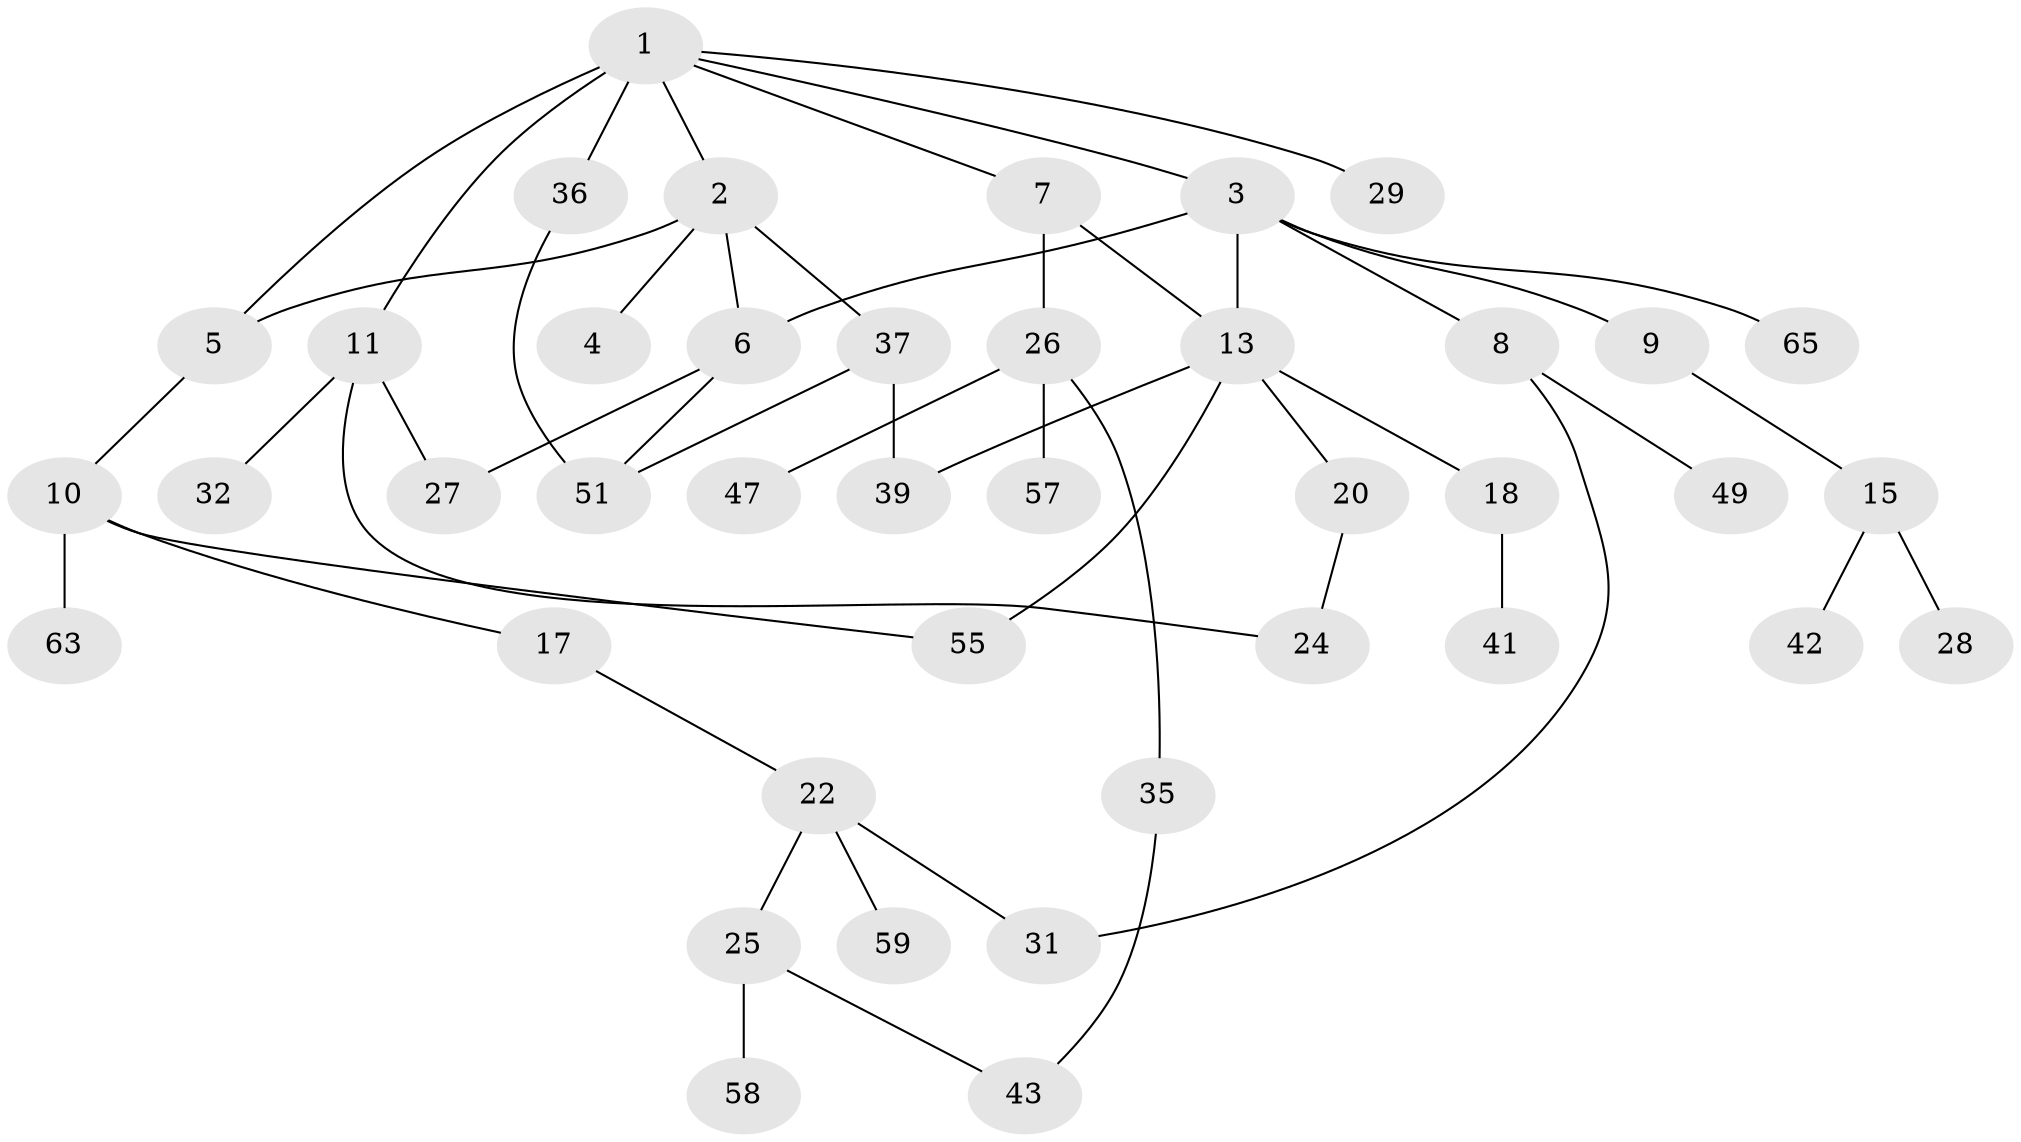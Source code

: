 // Generated by graph-tools (version 1.1) at 2025/51/02/27/25 19:51:39]
// undirected, 41 vertices, 51 edges
graph export_dot {
graph [start="1"]
  node [color=gray90,style=filled];
  1 [super="+33"];
  2 [super="+16"];
  3 [super="+60"];
  4;
  5 [super="+44"];
  6 [super="+52"];
  7 [super="+23"];
  8 [super="+21"];
  9;
  10 [super="+12"];
  11 [super="+19"];
  13 [super="+14"];
  15 [super="+30"];
  17 [super="+54"];
  18;
  20;
  22 [super="+34"];
  24 [super="+48"];
  25 [super="+53"];
  26 [super="+45"];
  27 [super="+64"];
  28 [super="+40"];
  29 [super="+46"];
  31;
  32;
  35;
  36 [super="+50"];
  37 [super="+38"];
  39 [super="+61"];
  41 [super="+62"];
  42;
  43 [super="+56"];
  47 [super="+66"];
  49;
  51;
  55 [super="+67"];
  57;
  58;
  59;
  63;
  65;
  1 -- 2;
  1 -- 3;
  1 -- 5;
  1 -- 7;
  1 -- 11;
  1 -- 29;
  1 -- 36 [weight=2];
  2 -- 4;
  2 -- 6;
  2 -- 5;
  2 -- 37;
  3 -- 8;
  3 -- 9;
  3 -- 13;
  3 -- 65;
  3 -- 6;
  5 -- 10;
  6 -- 27;
  6 -- 51;
  7 -- 26;
  7 -- 13;
  8 -- 31;
  8 -- 49;
  9 -- 15;
  10 -- 17;
  10 -- 63;
  10 -- 55;
  11 -- 24;
  11 -- 32;
  11 -- 27;
  13 -- 39;
  13 -- 55;
  13 -- 18;
  13 -- 20;
  15 -- 28;
  15 -- 42;
  17 -- 22;
  18 -- 41;
  20 -- 24;
  22 -- 25;
  22 -- 31;
  22 -- 59;
  25 -- 58;
  25 -- 43;
  26 -- 35;
  26 -- 57 [weight=2];
  26 -- 47;
  35 -- 43;
  36 -- 51;
  37 -- 51;
  37 -- 39;
}
